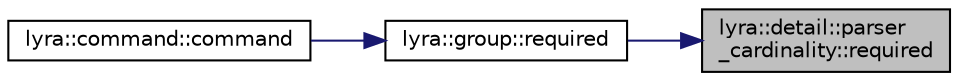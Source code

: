 digraph "lyra::detail::parser_cardinality::required"
{
 // INTERACTIVE_SVG=YES
 // LATEX_PDF_SIZE
  edge [fontname="Helvetica",fontsize="10",labelfontname="Helvetica",labelfontsize="10"];
  node [fontname="Helvetica",fontsize="10",shape=record];
  rankdir="RL";
  Node1 [label="lyra::detail::parser\l_cardinality::required",height=0.2,width=0.4,color="black", fillcolor="grey75", style="filled", fontcolor="black",tooltip=" "];
  Node1 -> Node2 [dir="back",color="midnightblue",fontsize="10",style="solid",fontname="Helvetica"];
  Node2 [label="lyra::group::required",height=0.2,width=0.4,color="black", fillcolor="white", style="filled",URL="$classlyra_1_1group.html#a95cd543f2f09212cefaeba7d12d8e57c",tooltip=" "];
  Node2 -> Node3 [dir="back",color="midnightblue",fontsize="10",style="solid",fontname="Helvetica"];
  Node3 [label="lyra::command::command",height=0.2,width=0.4,color="black", fillcolor="white", style="filled",URL="$classlyra_1_1command.html#ae617798585cbd83044e9e82205d99615",tooltip=" "];
}
